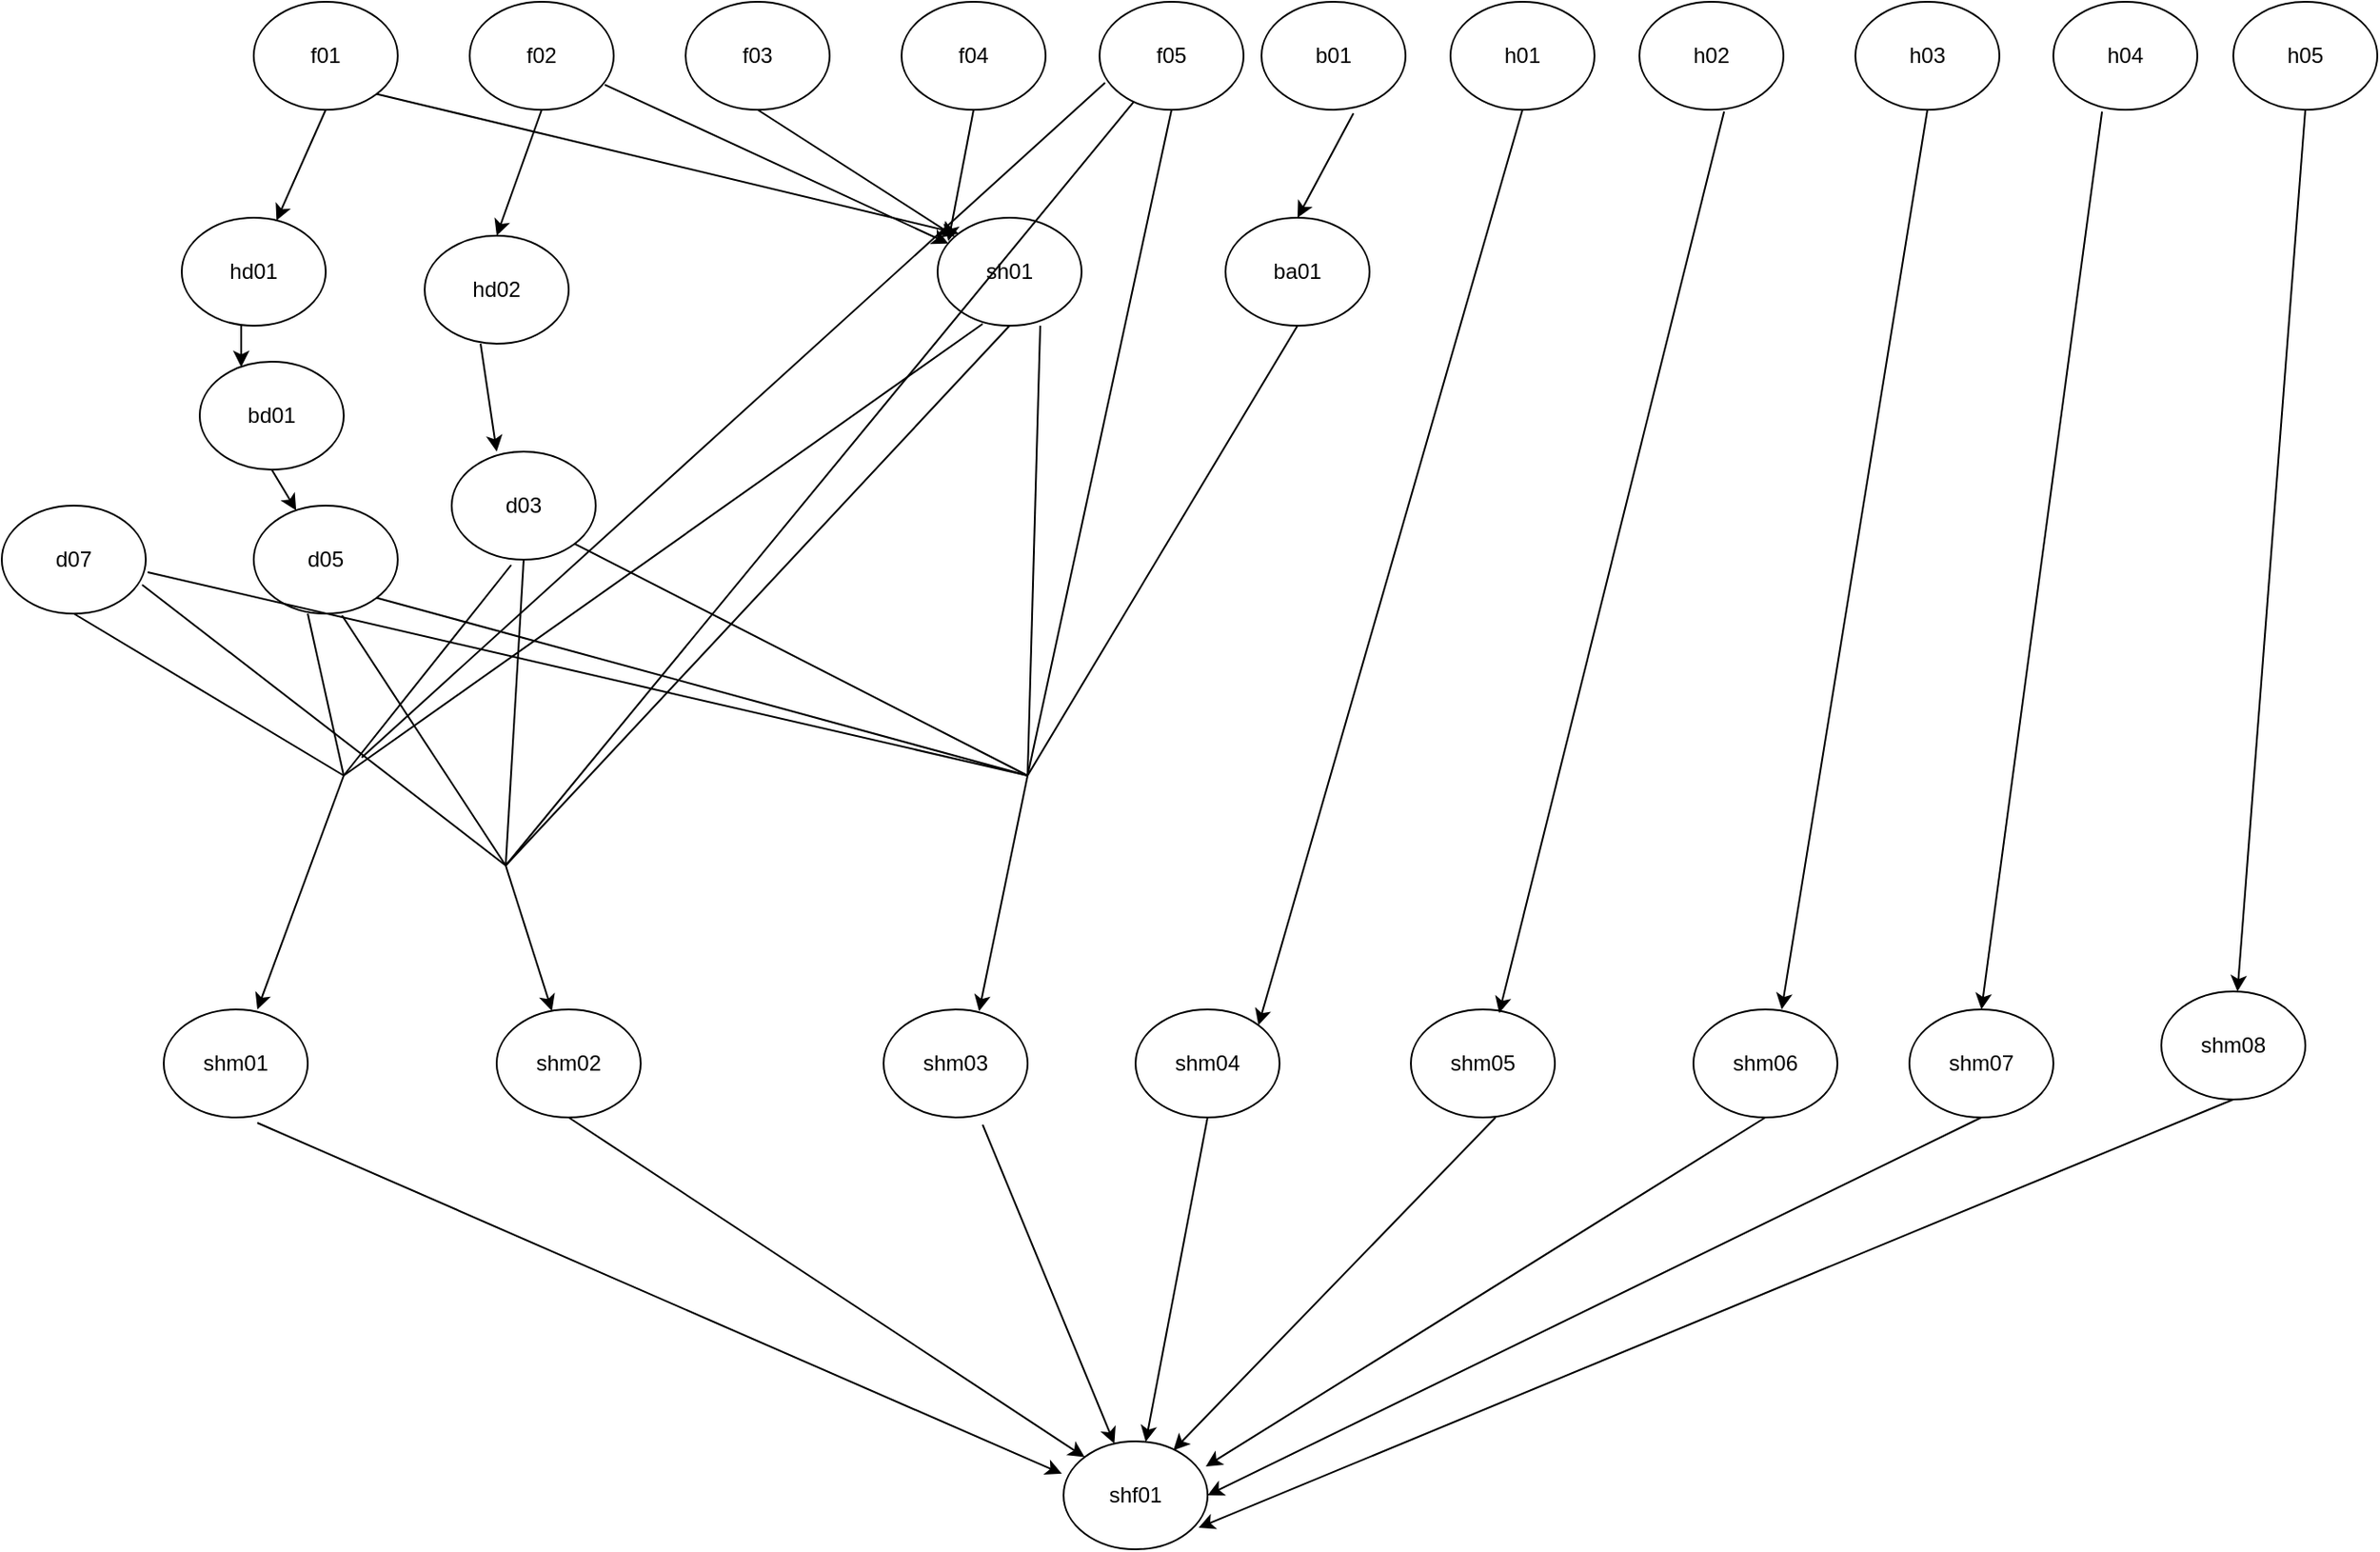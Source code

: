 <mxfile version="10.6.7" type="github"><diagram id="CE-nAmxv7aSpPfwxTt5X" name="Page-1"><mxGraphModel dx="2461" dy="765" grid="1" gridSize="10" guides="1" tooltips="1" connect="1" arrows="1" fold="1" page="1" pageScale="1" pageWidth="827" pageHeight="1169" math="0" shadow="0"><root><mxCell id="0"/><mxCell id="1" parent="0"/><mxCell id="vTBnJOC0n8OZ-84Smmaz-1" value="&lt;span lang=&quot;EN-US&quot;&gt;f04&lt;/span&gt;" style="ellipse;whiteSpace=wrap;html=1;" parent="1" vertex="1"><mxGeometry x="130" y="70" width="80" height="60" as="geometry"/></mxCell><mxCell id="vTBnJOC0n8OZ-84Smmaz-2" value="f01" style="ellipse;whiteSpace=wrap;html=1;" parent="1" vertex="1"><mxGeometry x="-230" y="70" width="80" height="60" as="geometry"/></mxCell><mxCell id="vTBnJOC0n8OZ-84Smmaz-3" value="&lt;span lang=&quot;EN-US&quot;&gt;f02&lt;/span&gt;" style="ellipse;whiteSpace=wrap;html=1;" parent="1" vertex="1"><mxGeometry x="-110" y="70" width="80" height="60" as="geometry"/></mxCell><mxCell id="vTBnJOC0n8OZ-84Smmaz-4" value="&lt;span lang=&quot;EN-US&quot;&gt;f03&lt;/span&gt;" style="ellipse;whiteSpace=wrap;html=1;" parent="1" vertex="1"><mxGeometry x="10" y="70" width="80" height="60" as="geometry"/></mxCell><mxCell id="vTBnJOC0n8OZ-84Smmaz-5" value="h04" style="ellipse;whiteSpace=wrap;html=1;" parent="1" vertex="1"><mxGeometry x="770" y="70" width="80" height="60" as="geometry"/></mxCell><mxCell id="vTBnJOC0n8OZ-84Smmaz-6" value="h03" style="ellipse;whiteSpace=wrap;html=1;" parent="1" vertex="1"><mxGeometry x="660" y="70" width="80" height="60" as="geometry"/></mxCell><mxCell id="vTBnJOC0n8OZ-84Smmaz-7" value="h02" style="ellipse;whiteSpace=wrap;html=1;" parent="1" vertex="1"><mxGeometry x="540" y="70" width="80" height="60" as="geometry"/></mxCell><mxCell id="vTBnJOC0n8OZ-84Smmaz-8" value="h01" style="ellipse;whiteSpace=wrap;html=1;" parent="1" vertex="1"><mxGeometry x="435" y="70" width="80" height="60" as="geometry"/></mxCell><mxCell id="vTBnJOC0n8OZ-84Smmaz-9" value="&lt;span lang=&quot;EN-US&quot;&gt;f05&lt;/span&gt;" style="ellipse;whiteSpace=wrap;html=1;" parent="1" vertex="1"><mxGeometry x="240" y="70" width="80" height="60" as="geometry"/></mxCell><mxCell id="--Qk28p9DSzuA7onRjqX-1" value="h05" style="ellipse;whiteSpace=wrap;html=1;" vertex="1" parent="1"><mxGeometry x="870" y="70" width="80" height="60" as="geometry"/></mxCell><mxCell id="--Qk28p9DSzuA7onRjqX-2" value="hd01" style="ellipse;whiteSpace=wrap;html=1;" vertex="1" parent="1"><mxGeometry x="-270" y="190" width="80" height="60" as="geometry"/></mxCell><mxCell id="--Qk28p9DSzuA7onRjqX-3" value="hd02" style="ellipse;whiteSpace=wrap;html=1;" vertex="1" parent="1"><mxGeometry x="-135" y="200" width="80" height="60" as="geometry"/></mxCell><mxCell id="--Qk28p9DSzuA7onRjqX-4" value="b01" style="ellipse;whiteSpace=wrap;html=1;" vertex="1" parent="1"><mxGeometry x="330" y="70" width="80" height="60" as="geometry"/></mxCell><mxCell id="--Qk28p9DSzuA7onRjqX-7" value="ba01" style="ellipse;whiteSpace=wrap;html=1;" vertex="1" parent="1"><mxGeometry x="310" y="190" width="80" height="60" as="geometry"/></mxCell><mxCell id="--Qk28p9DSzuA7onRjqX-8" value="shm05" style="ellipse;whiteSpace=wrap;html=1;" vertex="1" parent="1"><mxGeometry x="413" y="630" width="80" height="60" as="geometry"/></mxCell><mxCell id="--Qk28p9DSzuA7onRjqX-9" value="shm04" style="ellipse;whiteSpace=wrap;html=1;" vertex="1" parent="1"><mxGeometry x="260" y="630" width="80" height="60" as="geometry"/></mxCell><mxCell id="--Qk28p9DSzuA7onRjqX-10" value="shm03" style="ellipse;whiteSpace=wrap;html=1;" vertex="1" parent="1"><mxGeometry x="120" y="630" width="80" height="60" as="geometry"/></mxCell><mxCell id="--Qk28p9DSzuA7onRjqX-11" value="shm02" style="ellipse;whiteSpace=wrap;html=1;" vertex="1" parent="1"><mxGeometry x="-95" y="630" width="80" height="60" as="geometry"/></mxCell><mxCell id="--Qk28p9DSzuA7onRjqX-12" value="shm01" style="ellipse;whiteSpace=wrap;html=1;" vertex="1" parent="1"><mxGeometry x="-280" y="630" width="80" height="60" as="geometry"/></mxCell><mxCell id="--Qk28p9DSzuA7onRjqX-14" value="shm08" style="ellipse;whiteSpace=wrap;html=1;" vertex="1" parent="1"><mxGeometry x="830" y="620" width="80" height="60" as="geometry"/></mxCell><mxCell id="--Qk28p9DSzuA7onRjqX-15" value="shm07" style="ellipse;whiteSpace=wrap;html=1;" vertex="1" parent="1"><mxGeometry x="690" y="630" width="80" height="60" as="geometry"/></mxCell><mxCell id="--Qk28p9DSzuA7onRjqX-16" value="shm06" style="ellipse;whiteSpace=wrap;html=1;" vertex="1" parent="1"><mxGeometry x="570" y="630" width="80" height="60" as="geometry"/></mxCell><mxCell id="--Qk28p9DSzuA7onRjqX-17" value="shf01" style="ellipse;whiteSpace=wrap;html=1;" vertex="1" parent="1"><mxGeometry x="220" y="870" width="80" height="60" as="geometry"/></mxCell><mxCell id="--Qk28p9DSzuA7onRjqX-19" value="" style="endArrow=classic;html=1;exitX=0.5;exitY=1;exitDx=0;exitDy=0;" edge="1" parent="1" source="vTBnJOC0n8OZ-84Smmaz-2" target="--Qk28p9DSzuA7onRjqX-2"><mxGeometry width="50" height="50" relative="1" as="geometry"><mxPoint x="-230" y="740" as="sourcePoint"/><mxPoint x="-180" y="690" as="targetPoint"/></mxGeometry></mxCell><mxCell id="--Qk28p9DSzuA7onRjqX-20" value="" style="endArrow=classic;html=1;exitX=0.5;exitY=1;exitDx=0;exitDy=0;entryX=0.5;entryY=0;entryDx=0;entryDy=0;" edge="1" parent="1" source="vTBnJOC0n8OZ-84Smmaz-3" target="--Qk28p9DSzuA7onRjqX-3"><mxGeometry width="50" height="50" relative="1" as="geometry"><mxPoint x="-20" y="220" as="sourcePoint"/><mxPoint x="30" y="170" as="targetPoint"/></mxGeometry></mxCell><mxCell id="--Qk28p9DSzuA7onRjqX-21" value="" style="endArrow=classic;html=1;exitX=1;exitY=1;exitDx=0;exitDy=0;entryX=0;entryY=0;entryDx=0;entryDy=0;" edge="1" parent="1" source="vTBnJOC0n8OZ-84Smmaz-2" target="--Qk28p9DSzuA7onRjqX-6"><mxGeometry width="50" height="50" relative="1" as="geometry"><mxPoint x="-230" y="740" as="sourcePoint"/><mxPoint x="-180" y="690" as="targetPoint"/></mxGeometry></mxCell><mxCell id="--Qk28p9DSzuA7onRjqX-22" value="" style="endArrow=classic;html=1;exitX=0.938;exitY=0.767;exitDx=0;exitDy=0;exitPerimeter=0;" edge="1" parent="1" source="vTBnJOC0n8OZ-84Smmaz-3" target="--Qk28p9DSzuA7onRjqX-6"><mxGeometry width="50" height="50" relative="1" as="geometry"><mxPoint x="-150" y="410" as="sourcePoint"/><mxPoint x="-100" y="360" as="targetPoint"/></mxGeometry></mxCell><mxCell id="--Qk28p9DSzuA7onRjqX-23" value="" style="endArrow=classic;html=1;exitX=0.5;exitY=1;exitDx=0;exitDy=0;" edge="1" parent="1" source="vTBnJOC0n8OZ-84Smmaz-4" target="--Qk28p9DSzuA7onRjqX-6"><mxGeometry width="50" height="50" relative="1" as="geometry"><mxPoint x="-150" y="450" as="sourcePoint"/><mxPoint x="-100" y="400" as="targetPoint"/></mxGeometry></mxCell><mxCell id="--Qk28p9DSzuA7onRjqX-27" value="" style="endArrow=classic;html=1;exitX=0.65;exitY=1.05;exitDx=0;exitDy=0;exitPerimeter=0;entryX=-0.012;entryY=0.3;entryDx=0;entryDy=0;entryPerimeter=0;" edge="1" parent="1" source="--Qk28p9DSzuA7onRjqX-12" target="--Qk28p9DSzuA7onRjqX-17"><mxGeometry width="50" height="50" relative="1" as="geometry"><mxPoint x="-230" y="740" as="sourcePoint"/><mxPoint x="-180" y="690" as="targetPoint"/></mxGeometry></mxCell><mxCell id="--Qk28p9DSzuA7onRjqX-28" value="" style="endArrow=classic;html=1;exitX=0.5;exitY=1;exitDx=0;exitDy=0;entryX=0;entryY=0;entryDx=0;entryDy=0;" edge="1" parent="1" source="--Qk28p9DSzuA7onRjqX-11" target="--Qk28p9DSzuA7onRjqX-17"><mxGeometry width="50" height="50" relative="1" as="geometry"><mxPoint x="-230" y="740" as="sourcePoint"/><mxPoint x="-180" y="690" as="targetPoint"/></mxGeometry></mxCell><mxCell id="--Qk28p9DSzuA7onRjqX-29" value="" style="endArrow=classic;html=1;exitX=0.688;exitY=1.067;exitDx=0;exitDy=0;exitPerimeter=0;" edge="1" parent="1" source="--Qk28p9DSzuA7onRjqX-10" target="--Qk28p9DSzuA7onRjqX-17"><mxGeometry width="50" height="50" relative="1" as="geometry"><mxPoint x="-230" y="740" as="sourcePoint"/><mxPoint x="-180" y="690" as="targetPoint"/></mxGeometry></mxCell><mxCell id="--Qk28p9DSzuA7onRjqX-34" value="d07" style="ellipse;whiteSpace=wrap;html=1;" vertex="1" parent="1"><mxGeometry x="-370" y="350" width="80" height="60" as="geometry"/></mxCell><mxCell id="--Qk28p9DSzuA7onRjqX-37" value="" style="endArrow=classic;html=1;exitX=0.638;exitY=1.033;exitDx=0;exitDy=0;exitPerimeter=0;entryX=0.5;entryY=0;entryDx=0;entryDy=0;" edge="1" parent="1" source="--Qk28p9DSzuA7onRjqX-4" target="--Qk28p9DSzuA7onRjqX-7"><mxGeometry width="50" height="50" relative="1" as="geometry"><mxPoint x="-320" y="740" as="sourcePoint"/><mxPoint x="-270" y="690" as="targetPoint"/></mxGeometry></mxCell><mxCell id="--Qk28p9DSzuA7onRjqX-6" value="sh01" style="ellipse;whiteSpace=wrap;html=1;" vertex="1" parent="1"><mxGeometry x="150" y="190" width="80" height="60" as="geometry"/></mxCell><mxCell id="--Qk28p9DSzuA7onRjqX-5" value="bd01" style="ellipse;whiteSpace=wrap;html=1;" vertex="1" parent="1"><mxGeometry x="-260" y="270" width="80" height="60" as="geometry"/></mxCell><mxCell id="--Qk28p9DSzuA7onRjqX-55" value="d05" style="ellipse;whiteSpace=wrap;html=1;" vertex="1" parent="1"><mxGeometry x="-230" y="350" width="80" height="60" as="geometry"/></mxCell><mxCell id="--Qk28p9DSzuA7onRjqX-56" value="" style="endArrow=classic;html=1;exitX=0.5;exitY=1;exitDx=0;exitDy=0;" edge="1" parent="1" source="--Qk28p9DSzuA7onRjqX-5" target="--Qk28p9DSzuA7onRjqX-55"><mxGeometry width="50" height="50" relative="1" as="geometry"><mxPoint x="-340" y="740" as="sourcePoint"/><mxPoint x="-290" y="690" as="targetPoint"/></mxGeometry></mxCell><mxCell id="--Qk28p9DSzuA7onRjqX-57" value="d03" style="ellipse;whiteSpace=wrap;html=1;" vertex="1" parent="1"><mxGeometry x="-120" y="320" width="80" height="60" as="geometry"/></mxCell><mxCell id="--Qk28p9DSzuA7onRjqX-58" value="" style="endArrow=classic;html=1;exitX=0.388;exitY=1;exitDx=0;exitDy=0;exitPerimeter=0;" edge="1" parent="1" source="--Qk28p9DSzuA7onRjqX-3"><mxGeometry width="50" height="50" relative="1" as="geometry"><mxPoint x="-480" y="650" as="sourcePoint"/><mxPoint x="-95" y="320" as="targetPoint"/></mxGeometry></mxCell><mxCell id="--Qk28p9DSzuA7onRjqX-59" value="" style="endArrow=none;html=1;entryX=0.375;entryY=1;entryDx=0;entryDy=0;entryPerimeter=0;" edge="1" parent="1" target="--Qk28p9DSzuA7onRjqX-55"><mxGeometry width="50" height="50" relative="1" as="geometry"><mxPoint x="-180" y="500" as="sourcePoint"/><mxPoint x="-320" y="950" as="targetPoint"/></mxGeometry></mxCell><mxCell id="--Qk28p9DSzuA7onRjqX-60" value="" style="endArrow=none;html=1;entryX=0.413;entryY=1.05;entryDx=0;entryDy=0;entryPerimeter=0;" edge="1" parent="1" target="--Qk28p9DSzuA7onRjqX-57"><mxGeometry width="50" height="50" relative="1" as="geometry"><mxPoint x="-180" y="500" as="sourcePoint"/><mxPoint x="-320" y="950" as="targetPoint"/></mxGeometry></mxCell><mxCell id="--Qk28p9DSzuA7onRjqX-61" value="" style="endArrow=none;html=1;entryX=0.5;entryY=1;entryDx=0;entryDy=0;" edge="1" parent="1" target="--Qk28p9DSzuA7onRjqX-34"><mxGeometry width="50" height="50" relative="1" as="geometry"><mxPoint x="-180" y="500" as="sourcePoint"/><mxPoint x="-320" y="950" as="targetPoint"/></mxGeometry></mxCell><mxCell id="--Qk28p9DSzuA7onRjqX-62" value="" style="endArrow=classic;html=1;entryX=0.65;entryY=0;entryDx=0;entryDy=0;entryPerimeter=0;" edge="1" parent="1" target="--Qk28p9DSzuA7onRjqX-12"><mxGeometry width="50" height="50" relative="1" as="geometry"><mxPoint x="-180" y="500" as="sourcePoint"/><mxPoint x="-320" y="950" as="targetPoint"/></mxGeometry></mxCell><mxCell id="--Qk28p9DSzuA7onRjqX-63" value="" style="endArrow=none;html=1;entryX=0.313;entryY=0.983;entryDx=0;entryDy=0;entryPerimeter=0;" edge="1" parent="1" target="--Qk28p9DSzuA7onRjqX-6"><mxGeometry width="50" height="50" relative="1" as="geometry"><mxPoint x="-180" y="500" as="sourcePoint"/><mxPoint x="140" y="300" as="targetPoint"/></mxGeometry></mxCell><mxCell id="--Qk28p9DSzuA7onRjqX-64" value="" style="endArrow=none;html=1;entryX=0.975;entryY=0.733;entryDx=0;entryDy=0;entryPerimeter=0;" edge="1" parent="1" target="--Qk28p9DSzuA7onRjqX-34"><mxGeometry width="50" height="50" relative="1" as="geometry"><mxPoint x="-90" y="550" as="sourcePoint"/><mxPoint x="-320" y="950" as="targetPoint"/></mxGeometry></mxCell><mxCell id="--Qk28p9DSzuA7onRjqX-65" value="" style="endArrow=none;html=1;entryX=0.613;entryY=1.017;entryDx=0;entryDy=0;entryPerimeter=0;" edge="1" parent="1" target="--Qk28p9DSzuA7onRjqX-55"><mxGeometry width="50" height="50" relative="1" as="geometry"><mxPoint x="-90" y="550" as="sourcePoint"/><mxPoint x="-320" y="950" as="targetPoint"/></mxGeometry></mxCell><mxCell id="--Qk28p9DSzuA7onRjqX-66" value="" style="endArrow=none;html=1;entryX=0.5;entryY=1;entryDx=0;entryDy=0;" edge="1" parent="1" target="--Qk28p9DSzuA7onRjqX-57"><mxGeometry width="50" height="50" relative="1" as="geometry"><mxPoint x="-90" y="550" as="sourcePoint"/><mxPoint x="-320" y="950" as="targetPoint"/></mxGeometry></mxCell><mxCell id="--Qk28p9DSzuA7onRjqX-67" value="" style="endArrow=none;html=1;entryX=0.5;entryY=1;entryDx=0;entryDy=0;" edge="1" parent="1" target="--Qk28p9DSzuA7onRjqX-6"><mxGeometry width="50" height="50" relative="1" as="geometry"><mxPoint x="-90" y="550" as="sourcePoint"/><mxPoint x="110" y="370" as="targetPoint"/></mxGeometry></mxCell><mxCell id="--Qk28p9DSzuA7onRjqX-68" value="" style="endArrow=classic;html=1;" edge="1" parent="1" target="--Qk28p9DSzuA7onRjqX-11"><mxGeometry width="50" height="50" relative="1" as="geometry"><mxPoint x="-90" y="550" as="sourcePoint"/><mxPoint x="-240" y="860" as="targetPoint"/></mxGeometry></mxCell><mxCell id="--Qk28p9DSzuA7onRjqX-69" value="" style="endArrow=none;html=1;entryX=0.5;entryY=1;entryDx=0;entryDy=0;" edge="1" parent="1" target="--Qk28p9DSzuA7onRjqX-7"><mxGeometry width="50" height="50" relative="1" as="geometry"><mxPoint x="200" y="500" as="sourcePoint"/><mxPoint x="230" y="460" as="targetPoint"/></mxGeometry></mxCell><mxCell id="--Qk28p9DSzuA7onRjqX-70" value="" style="endArrow=none;html=1;entryX=0.713;entryY=1;entryDx=0;entryDy=0;entryPerimeter=0;" edge="1" parent="1" target="--Qk28p9DSzuA7onRjqX-6"><mxGeometry width="50" height="50" relative="1" as="geometry"><mxPoint x="200" y="500" as="sourcePoint"/><mxPoint x="120" y="420" as="targetPoint"/></mxGeometry></mxCell><mxCell id="--Qk28p9DSzuA7onRjqX-71" value="" style="endArrow=none;html=1;entryX=1;entryY=1;entryDx=0;entryDy=0;" edge="1" parent="1" target="--Qk28p9DSzuA7onRjqX-57"><mxGeometry width="50" height="50" relative="1" as="geometry"><mxPoint x="200" y="500" as="sourcePoint"/><mxPoint x="-320" y="950" as="targetPoint"/></mxGeometry></mxCell><mxCell id="--Qk28p9DSzuA7onRjqX-72" value="" style="endArrow=none;html=1;entryX=1;entryY=1;entryDx=0;entryDy=0;" edge="1" parent="1" target="--Qk28p9DSzuA7onRjqX-55"><mxGeometry width="50" height="50" relative="1" as="geometry"><mxPoint x="200" y="500" as="sourcePoint"/><mxPoint x="-320" y="950" as="targetPoint"/></mxGeometry></mxCell><mxCell id="--Qk28p9DSzuA7onRjqX-73" value="" style="endArrow=none;html=1;entryX=1.013;entryY=0.617;entryDx=0;entryDy=0;entryPerimeter=0;" edge="1" parent="1" target="--Qk28p9DSzuA7onRjqX-34"><mxGeometry width="50" height="50" relative="1" as="geometry"><mxPoint x="200" y="500" as="sourcePoint"/><mxPoint x="-320" y="950" as="targetPoint"/></mxGeometry></mxCell><mxCell id="--Qk28p9DSzuA7onRjqX-75" value="" style="endArrow=classic;html=1;exitX=0.5;exitY=1;exitDx=0;exitDy=0;entryX=1;entryY=0;entryDx=0;entryDy=0;" edge="1" parent="1" source="vTBnJOC0n8OZ-84Smmaz-8" target="--Qk28p9DSzuA7onRjqX-9"><mxGeometry width="50" height="50" relative="1" as="geometry"><mxPoint x="510" y="500" as="sourcePoint"/><mxPoint x="-320" y="950" as="targetPoint"/></mxGeometry></mxCell><mxCell id="--Qk28p9DSzuA7onRjqX-76" value="" style="endArrow=classic;html=1;exitX=0.588;exitY=1.017;exitDx=0;exitDy=0;exitPerimeter=0;entryX=0.613;entryY=0.033;entryDx=0;entryDy=0;entryPerimeter=0;" edge="1" parent="1" source="vTBnJOC0n8OZ-84Smmaz-7" target="--Qk28p9DSzuA7onRjqX-8"><mxGeometry width="50" height="50" relative="1" as="geometry"><mxPoint x="750" y="380" as="sourcePoint"/><mxPoint x="-320" y="950" as="targetPoint"/></mxGeometry></mxCell><mxCell id="--Qk28p9DSzuA7onRjqX-77" value="" style="endArrow=classic;html=1;exitX=0.5;exitY=1;exitDx=0;exitDy=0;entryX=0.613;entryY=0;entryDx=0;entryDy=0;entryPerimeter=0;" edge="1" parent="1" source="vTBnJOC0n8OZ-84Smmaz-6" target="--Qk28p9DSzuA7onRjqX-16"><mxGeometry width="50" height="50" relative="1" as="geometry"><mxPoint x="420" y="630" as="sourcePoint"/><mxPoint x="-320" y="950" as="targetPoint"/></mxGeometry></mxCell><mxCell id="--Qk28p9DSzuA7onRjqX-78" value="" style="endArrow=classic;html=1;exitX=0.338;exitY=1.017;exitDx=0;exitDy=0;exitPerimeter=0;entryX=0.5;entryY=0;entryDx=0;entryDy=0;" edge="1" parent="1" source="vTBnJOC0n8OZ-84Smmaz-5" target="--Qk28p9DSzuA7onRjqX-15"><mxGeometry width="50" height="50" relative="1" as="geometry"><mxPoint x="380" y="590" as="sourcePoint"/><mxPoint x="-320" y="950" as="targetPoint"/></mxGeometry></mxCell><mxCell id="--Qk28p9DSzuA7onRjqX-79" value="" style="endArrow=classic;html=1;exitX=0.5;exitY=1;exitDx=0;exitDy=0;" edge="1" parent="1" source="--Qk28p9DSzuA7onRjqX-1" target="--Qk28p9DSzuA7onRjqX-14"><mxGeometry width="50" height="50" relative="1" as="geometry"><mxPoint x="670" y="500" as="sourcePoint"/><mxPoint x="-320" y="950" as="targetPoint"/></mxGeometry></mxCell><mxCell id="--Qk28p9DSzuA7onRjqX-87" value="" style="endArrow=classic;html=1;exitX=0.5;exitY=1;exitDx=0;exitDy=0;" edge="1" parent="1" source="--Qk28p9DSzuA7onRjqX-9" target="--Qk28p9DSzuA7onRjqX-17"><mxGeometry width="50" height="50" relative="1" as="geometry"><mxPoint x="-370" y="1000" as="sourcePoint"/><mxPoint x="-320" y="950" as="targetPoint"/></mxGeometry></mxCell><mxCell id="--Qk28p9DSzuA7onRjqX-88" value="" style="endArrow=classic;html=1;exitX=0.588;exitY=1;exitDx=0;exitDy=0;exitPerimeter=0;entryX=0.763;entryY=0.083;entryDx=0;entryDy=0;entryPerimeter=0;" edge="1" parent="1" source="--Qk28p9DSzuA7onRjqX-8" target="--Qk28p9DSzuA7onRjqX-17"><mxGeometry width="50" height="50" relative="1" as="geometry"><mxPoint x="-370" y="1000" as="sourcePoint"/><mxPoint x="-320" y="950" as="targetPoint"/></mxGeometry></mxCell><mxCell id="--Qk28p9DSzuA7onRjqX-89" value="" style="endArrow=classic;html=1;exitX=0.5;exitY=1;exitDx=0;exitDy=0;entryX=0.988;entryY=0.233;entryDx=0;entryDy=0;entryPerimeter=0;" edge="1" parent="1" source="--Qk28p9DSzuA7onRjqX-16" target="--Qk28p9DSzuA7onRjqX-17"><mxGeometry width="50" height="50" relative="1" as="geometry"><mxPoint x="-370" y="1000" as="sourcePoint"/><mxPoint x="-320" y="950" as="targetPoint"/></mxGeometry></mxCell><mxCell id="--Qk28p9DSzuA7onRjqX-90" value="" style="endArrow=classic;html=1;exitX=0.5;exitY=1;exitDx=0;exitDy=0;entryX=1;entryY=0.5;entryDx=0;entryDy=0;" edge="1" parent="1" source="--Qk28p9DSzuA7onRjqX-15" target="--Qk28p9DSzuA7onRjqX-17"><mxGeometry width="50" height="50" relative="1" as="geometry"><mxPoint x="-370" y="1000" as="sourcePoint"/><mxPoint x="-320" y="950" as="targetPoint"/></mxGeometry></mxCell><mxCell id="--Qk28p9DSzuA7onRjqX-91" value="" style="endArrow=classic;html=1;exitX=0.5;exitY=1;exitDx=0;exitDy=0;entryX=0.938;entryY=0.8;entryDx=0;entryDy=0;entryPerimeter=0;" edge="1" parent="1" source="--Qk28p9DSzuA7onRjqX-14" target="--Qk28p9DSzuA7onRjqX-17"><mxGeometry width="50" height="50" relative="1" as="geometry"><mxPoint x="-370" y="1000" as="sourcePoint"/><mxPoint x="-320" y="950" as="targetPoint"/></mxGeometry></mxCell><mxCell id="--Qk28p9DSzuA7onRjqX-97" value="" style="endArrow=none;html=1;entryX=0.5;entryY=1;entryDx=0;entryDy=0;" edge="1" parent="1" target="vTBnJOC0n8OZ-84Smmaz-9"><mxGeometry width="50" height="50" relative="1" as="geometry"><mxPoint x="200" y="500" as="sourcePoint"/><mxPoint x="210" y="330" as="targetPoint"/></mxGeometry></mxCell><mxCell id="--Qk28p9DSzuA7onRjqX-98" value="" style="endArrow=none;html=1;" edge="1" parent="1" target="vTBnJOC0n8OZ-84Smmaz-9"><mxGeometry width="50" height="50" relative="1" as="geometry"><mxPoint x="-90" y="550" as="sourcePoint"/><mxPoint x="200" y="340" as="targetPoint"/></mxGeometry></mxCell><mxCell id="--Qk28p9DSzuA7onRjqX-99" value="" style="endArrow=none;html=1;entryX=0.038;entryY=0.75;entryDx=0;entryDy=0;entryPerimeter=0;" edge="1" parent="1" target="vTBnJOC0n8OZ-84Smmaz-9"><mxGeometry width="50" height="50" relative="1" as="geometry"><mxPoint x="-170" y="490" as="sourcePoint"/><mxPoint x="259.004" y="117.535" as="targetPoint"/></mxGeometry></mxCell><mxCell id="--Qk28p9DSzuA7onRjqX-101" value="" style="endArrow=classic;html=1;exitX=0.5;exitY=1;exitDx=0;exitDy=0;entryX=0.075;entryY=0.217;entryDx=0;entryDy=0;entryPerimeter=0;" edge="1" parent="1" source="vTBnJOC0n8OZ-84Smmaz-1" target="--Qk28p9DSzuA7onRjqX-6"><mxGeometry width="50" height="50" relative="1" as="geometry"><mxPoint x="-20" y="570" as="sourcePoint"/><mxPoint x="60" y="370" as="targetPoint"/></mxGeometry></mxCell><mxCell id="--Qk28p9DSzuA7onRjqX-102" value="" style="endArrow=classic;html=1;entryX=0.663;entryY=0.017;entryDx=0;entryDy=0;entryPerimeter=0;" edge="1" parent="1" target="--Qk28p9DSzuA7onRjqX-10"><mxGeometry width="50" height="50" relative="1" as="geometry"><mxPoint x="200" y="500" as="sourcePoint"/><mxPoint x="-320" y="960" as="targetPoint"/></mxGeometry></mxCell><mxCell id="--Qk28p9DSzuA7onRjqX-103" value="" style="endArrow=classic;html=1;exitX=0.413;exitY=1;exitDx=0;exitDy=0;exitPerimeter=0;entryX=0.288;entryY=0.05;entryDx=0;entryDy=0;entryPerimeter=0;" edge="1" parent="1" source="--Qk28p9DSzuA7onRjqX-2" target="--Qk28p9DSzuA7onRjqX-5"><mxGeometry width="50" height="50" relative="1" as="geometry"><mxPoint x="-390" y="300" as="sourcePoint"/><mxPoint x="-237" y="270" as="targetPoint"/></mxGeometry></mxCell></root></mxGraphModel></diagram></mxfile>